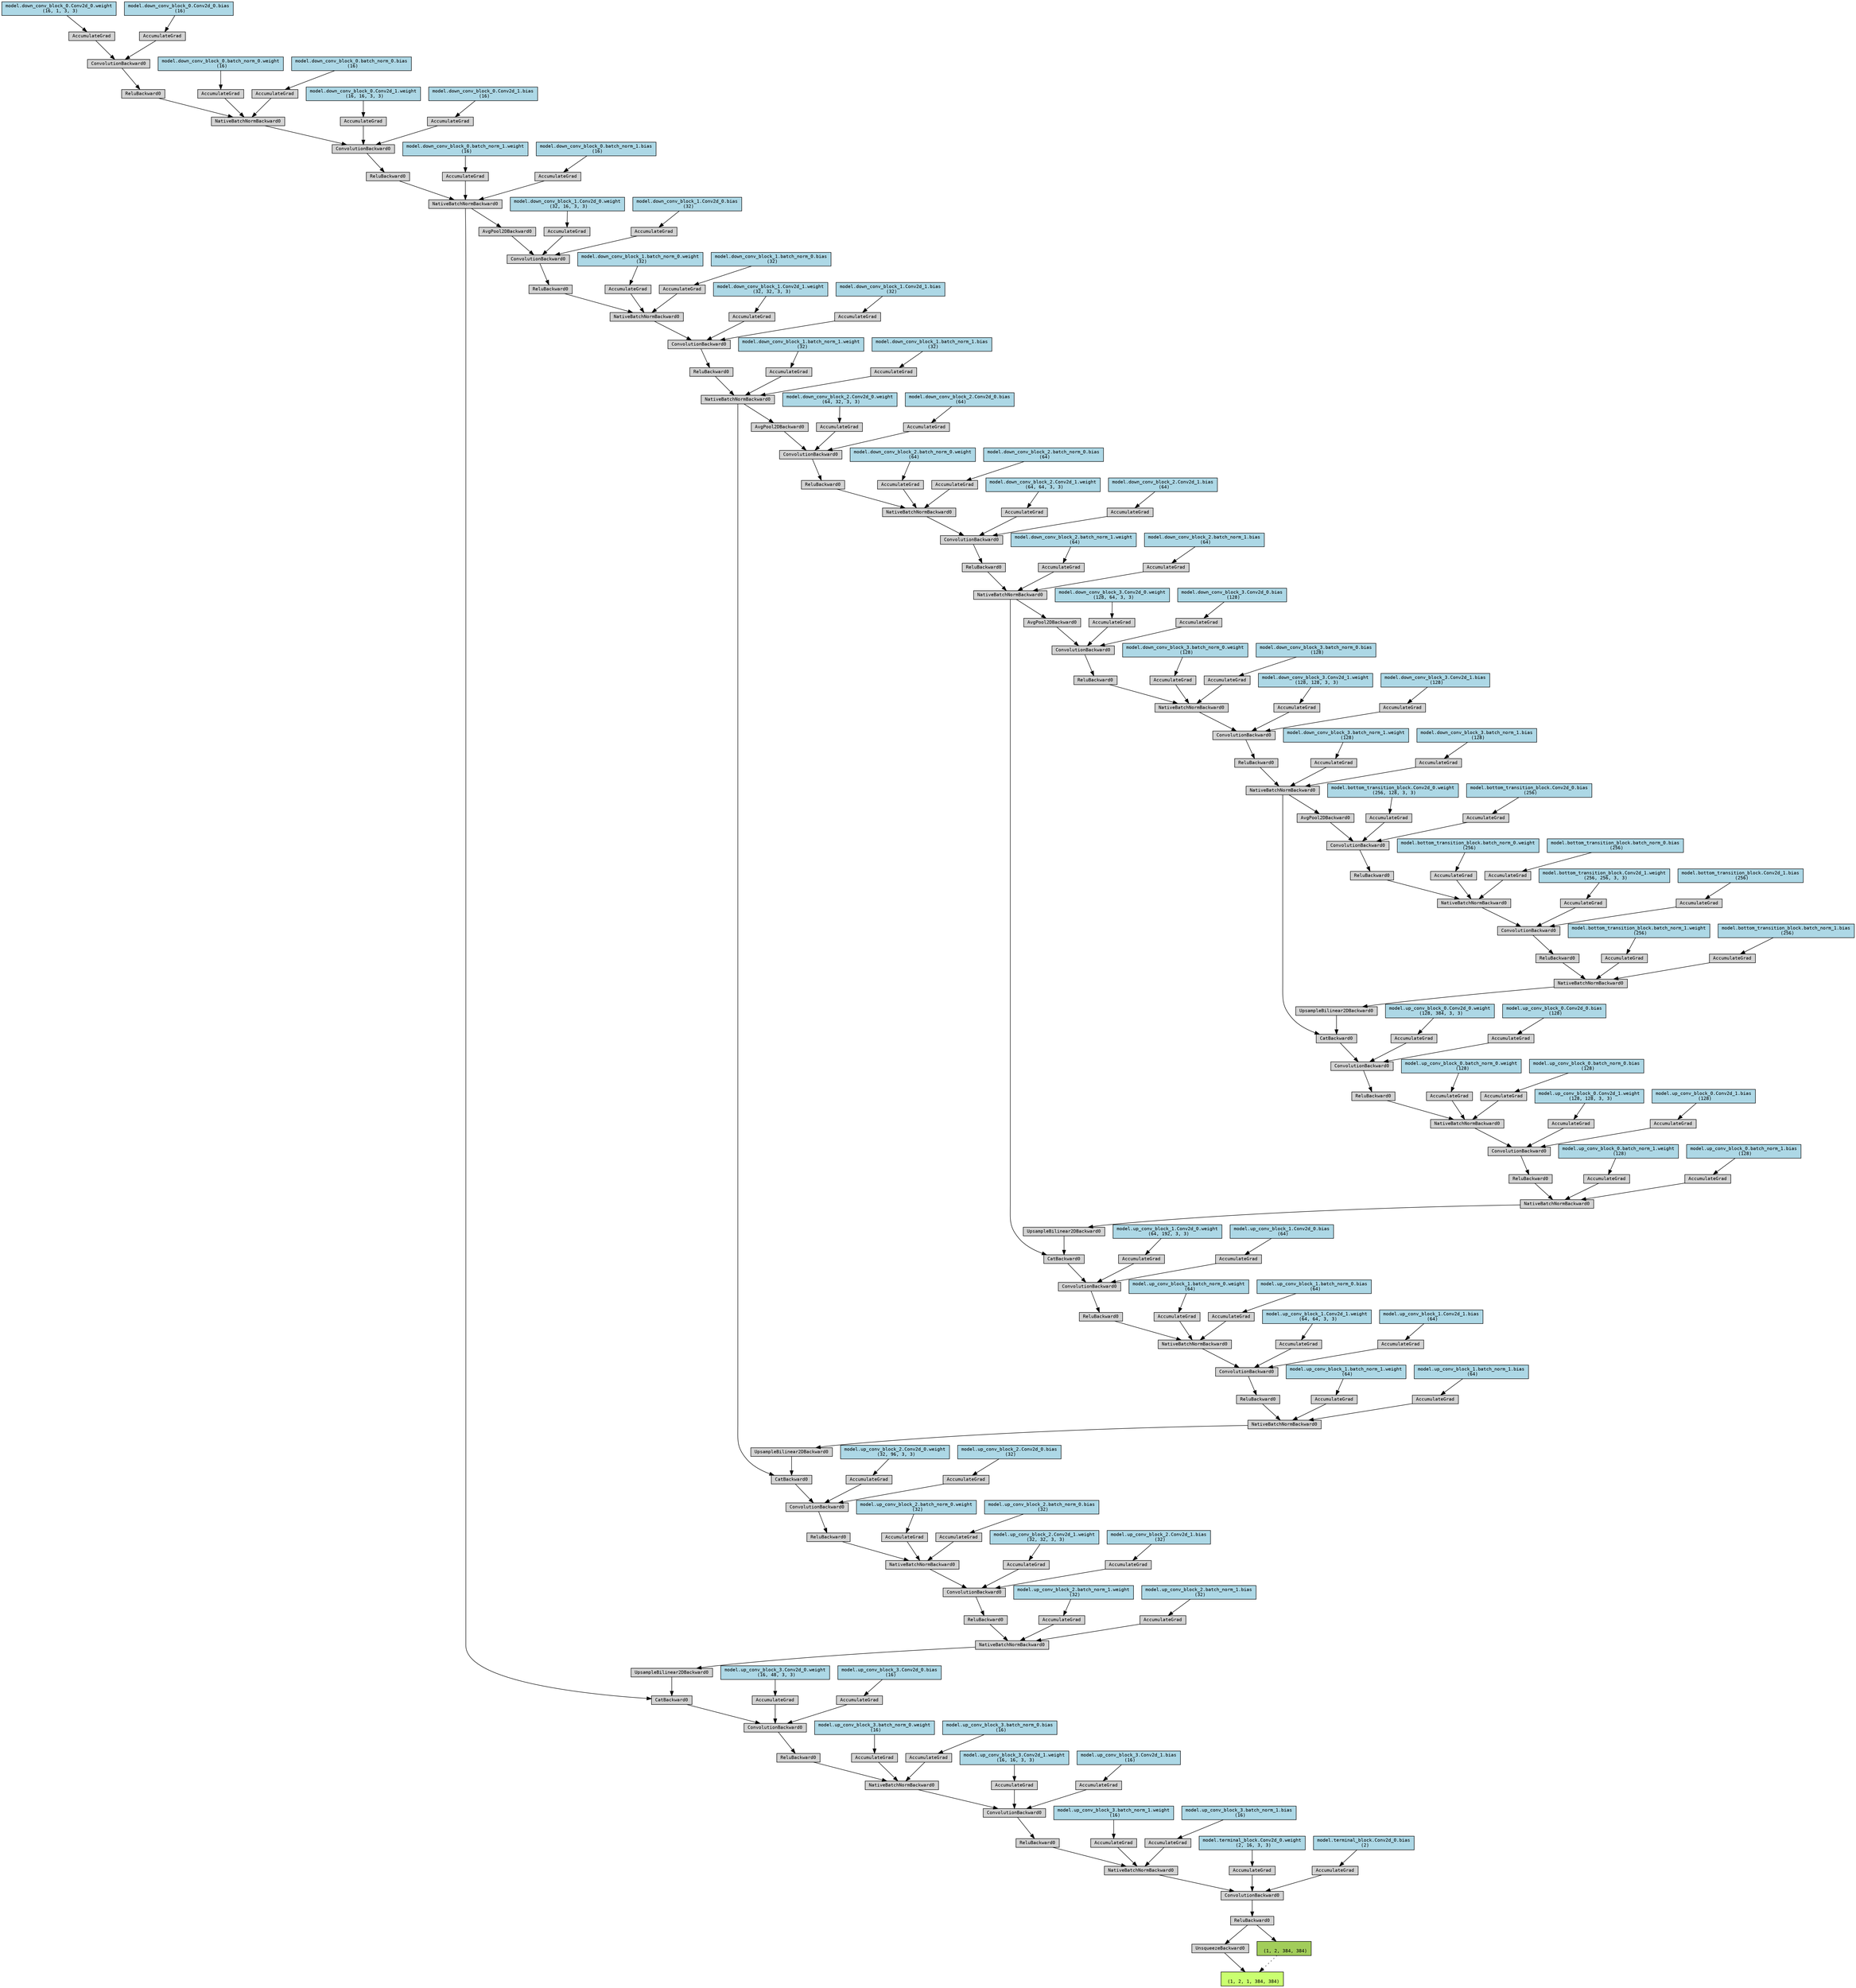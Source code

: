 digraph {
	graph [bb="0,0,4066,4355",
		size="66.3,66.3"
	];
	node [align=left,
		fontname=monospace,
		fontsize=10,
		height=0.2,
		label="\N",
		ranksep=0.1,
		shape=box,
		style=filled
	];
	140280765882720	 [fillcolor=darkolivegreen1,
		height=0.43056,
		label="
 (1, 2, 1, 384, 384)",
		pos="2744.5,15.5",
		width=1.9028];
	140280765656336	 [height=0.26389,
		label=UnsqueezeBackward0,
		pos="2674.5,82.5",
		width=1.7361];
	140280765656336 -> 140280765882720	 [pos="e,2728.3,31.033 2684.5,72.901 2694,63.851 2708.5,49.947 2720.9,38.09"];
	140280765649376	 [height=0.26389,
		label=ReluBackward0,
		pos="2744.5,143.5",
		width=1.3194];
	140280765649376 -> 140280765656336	 [pos="e,2685.6,92.166 2733.6,133.97 2722.8,124.62 2706.3,110.19 2693.4,98.979"];
	140280765882800	 [fillcolor=darkolivegreen3,
		height=0.43056,
		label="
 (1, 2, 384, 384)",
		pos="2814.5,82.5",
		width=1.6528];
	140280765649376 -> 140280765882800	 [pos="e,2796.6,98.13 2755.4,133.97 2764.4,126.18 2777.4,114.86 2788.9,104.82"];
	140280765654320	 [height=0.26389,
		label=ConvolutionBackward0,
		pos="2744.5,198.5",
		width=1.9028];
	140280765654320 -> 140280765649376	 [pos="e,2744.5,153.34 2744.5,188.92 2744.5,181.91 2744.5,172.14 2744.5,163.47"];
	140280765655088	 [height=0.26389,
		label=NativeBatchNormBackward0,
		pos="2500.5,253.5",
		width=2.2361];
	140280765655088 -> 140280765654320	 [pos="e,2702,208.09 2542.7,243.98 2584.2,234.64 2647.6,220.35 2692.2,210.29"];
	140280765655808	 [height=0.26389,
		label=ReluBackward0,
		pos="2273.5,314",
		width=1.3194];
	140280765655808 -> 140280765655088	 [pos="e,2464.6,263.06 2309.2,304.48 2348.5,294.01 2411.8,277.14 2454.7,265.7"];
	140280765651824	 [height=0.26389,
		label=ConvolutionBackward0,
		pos="2222.5,380",
		width=1.9028];
	140280765651824 -> 140280765655808	 [pos="e,2265.9,323.78 2230,370.26 2237.8,360.22 2250.1,344.33 2259.6,332"];
	140280765653024	 [height=0.26389,
		label=NativeBatchNormBackward0,
		pos="1975.5,440.5",
		width=2.2361];
	140280765653024 -> 140280765651824	 [pos="e,2183.5,389.56 2014.4,430.98 2057.4,420.44 2126.8,403.43 2173.6,391.99"];
	140280765657824	 [height=0.26389,
		label=ReluBackward0,
		pos="1748.5,501",
		width=1.3194];
	140280765657824 -> 140280765653024	 [pos="e,1939.6,450.06 1784.2,491.48 1823.5,481.01 1886.8,464.14 1929.7,452.7"];
	140280765649568	 [height=0.26389,
		label=ConvolutionBackward0,
		pos="1697.5,567",
		width=1.9028];
	140280765649568 -> 140280765657824	 [pos="e,1740.9,510.78 1705,557.26 1712.8,547.22 1725.1,531.33 1734.6,519"];
	140280765646592	 [height=0.26389,
		label=CatBackward0,
		pos="1470.5,627.5",
		width=1.2361];
	140280765646592 -> 140280765649568	 [pos="e,1661.6,576.56 1506.2,617.98 1545.5,607.51 1608.8,590.64 1651.7,579.2"];
	140280765646112	 [height=0.26389,
		label=UpsampleBilinear2DBackward0,
		pos="1470.5,688",
		width=2.4861];
	140280765646112 -> 140280765646592	 [pos="e,1470.5,637.4 1470.5,678.28 1470.5,670.04 1470.5,657.95 1470.5,647.63"];
	140280765655760	 [height=0.26389,
		label=NativeBatchNormBackward0,
		pos="2217.5,748.5",
		width=2.2361];
	140280765655760 -> 140280765646112	 [pos="e,1527.4,697.52 2136.9,744.97 2014,739.12 1772.5,725.73 1568.5,703 1558.4,701.87 1547.7,700.47 1537.3,698.97"];
	140280765655472	 [height=0.26389,
		label=ReluBackward0,
		pos="2159.5,803.5",
		width=1.3194];
	140280765655472 -> 140280765655760	 [pos="e,2207.1,758.34 2169.6,793.92 2177.9,786.05 2189.9,774.72 2199.7,765.34"];
	140280765655136	 [height=0.26389,
		label=ConvolutionBackward0,
		pos="2134.5,864",
		width=1.9028];
	140280765655136 -> 140280765655472	 [pos="e,2155.4,813.4 2138.5,854.28 2142,845.77 2147.2,833.17 2151.6,822.65"];
	140280765657872	 [height=0.26389,
		label=NativeBatchNormBackward0,
		pos="2020.5,924.5",
		width=2.2361];
	140280765657872 -> 140280765655136	 [pos="e,2116.5,873.54 2038.6,914.91 2057.2,905.05 2086.3,889.56 2107.6,878.25"];
	140280765652736	 [height=0.26389,
		label=ReluBackward0,
		pos="1814.5,985",
		width=1.3194];
	140280765652736 -> 140280765657872	 [pos="e,1988,934.04 1847.1,975.41 1882.6,965.01 1939.2,948.37 1978.1,936.97"];
	140280765661040	 [height=0.26389,
		label=ConvolutionBackward0,
		pos="1789.5,1051",
		width=1.9028];
	140280765661040 -> 140280765652736	 [pos="e,1810.8,994.78 1793.2,1041.3 1796.8,1031.6 1802.5,1016.6 1807.1,1004.5"];
	140280765657008	 [height=0.26389,
		label=CatBackward0,
		pos="1733.5,1111.5",
		width=1.2361];
	140280765657008 -> 140280765661040	 [pos="e,1780.3,1060.9 1742.5,1101.8 1750.8,1092.8 1763.2,1079.4 1773.3,1068.5"];
	140280765657536	 [height=0.26389,
		label=UpsampleBilinear2DBackward0,
		pos="1733.5,1172",
		width=2.4861];
	140280765657536 -> 140280765657008	 [pos="e,1733.5,1121.4 1733.5,1162.3 1733.5,1154 1733.5,1141.9 1733.5,1131.6"];
	140280766954464	 [height=0.26389,
		label=NativeBatchNormBackward0,
		pos="2815.5,1232.5",
		width=2.2361];
	140280766954464 -> 140280765657536	 [pos="e,1788.8,1181.5 2734.9,1231.7 2566.7,1229.3 2165.9,1220.2 1831.5,1187 1820.9,1185.9 1809.7,1184.5 1798.7,1183"];
	140280766948752	 [height=0.26389,
		label=ReluBackward0,
		pos="2757.5,1287.5",
		width=1.3194];
	140280766948752 -> 140280766954464	 [pos="e,2805.1,1242.3 2767.6,1277.9 2775.9,1270.1 2787.9,1258.7 2797.7,1249.3"];
	140280766945680	 [height=0.26389,
		label=ConvolutionBackward0,
		pos="2732.5,1348",
		width=1.9028];
	140280766945680 -> 140280766948752	 [pos="e,2753.4,1297.4 2736.5,1338.3 2740,1329.8 2745.2,1317.2 2749.6,1306.6"];
	140280766945632	 [height=0.26389,
		label=NativeBatchNormBackward0,
		pos="2618.5,1408.5",
		width=2.2361];
	140280766945632 -> 140280766945680	 [pos="e,2714.5,1357.5 2636.6,1398.9 2655.2,1389 2684.3,1373.6 2705.6,1362.3"];
	140280766946832	 [height=0.26389,
		label=ReluBackward0,
		pos="2412.5,1469",
		width=1.3194];
	140280766946832 -> 140280766945632	 [pos="e,2586,1418 2445.1,1459.4 2480.6,1449 2537.2,1432.4 2576.1,1421"];
	140280766946880	 [height=0.26389,
		label=ConvolutionBackward0,
		pos="2387.5,1535",
		width=1.9028];
	140280766946880 -> 140280766946832	 [pos="e,2408.8,1478.8 2391.2,1525.3 2394.8,1515.6 2400.5,1500.6 2405.1,1488.5"];
	140280766947024	 [height=0.26389,
		label=CatBackward0,
		pos="2331.5,1595.5",
		width=1.2361];
	140280766947024 -> 140280766946880	 [pos="e,2378.3,1544.9 2340.5,1585.8 2348.8,1576.8 2361.2,1563.4 2371.3,1552.5"];
	140280766946784	 [height=0.26389,
		label=UpsampleBilinear2DBackward0,
		pos="2331.5,1656",
		width=2.4861];
	140280766946784 -> 140280766947024	 [pos="e,2331.5,1605.4 2331.5,1646.3 2331.5,1638 2331.5,1625.9 2331.5,1615.6"];
	140280766946304	 [height=0.26389,
		label=NativeBatchNormBackward0,
		pos="3413.5,1716.5",
		width=2.2361];
	140280766946304 -> 140280766946784	 [pos="e,2386.8,1665.5 3332.9,1715.7 3164.7,1713.3 2763.9,1704.2 2429.5,1671 2418.9,1669.9 2407.7,1668.5 2396.7,1667"];
	140280766946064	 [height=0.26389,
		label=ReluBackward0,
		pos="3355.5,1771.5",
		width=1.3194];
	140280766946064 -> 140280766946304	 [pos="e,3403.1,1726.3 3365.6,1761.9 3373.9,1754.1 3385.9,1742.7 3395.7,1733.3"];
	140280766945968	 [height=0.26389,
		label=ConvolutionBackward0,
		pos="3330.5,1832",
		width=1.9028];
	140280766945968 -> 140280766946064	 [pos="e,3351.4,1781.4 3334.5,1822.3 3338,1813.8 3343.2,1801.2 3347.6,1790.6"];
	140280766945920	 [height=0.26389,
		label=NativeBatchNormBackward0,
		pos="3216.5,1892.5",
		width=2.2361];
	140280766945920 -> 140280766945968	 [pos="e,3312.5,1841.5 3234.6,1882.9 3253.2,1873 3282.3,1857.6 3303.6,1846.3"];
	140280766946208	 [height=0.26389,
		label=ReluBackward0,
		pos="3010.5,1953",
		width=1.3194];
	140280766946208 -> 140280766945920	 [pos="e,3184,1902 3043.1,1943.4 3078.6,1933 3135.2,1916.4 3174.1,1905"];
	140280766946400	 [height=0.26389,
		label=ConvolutionBackward0,
		pos="2985.5,2019",
		width=1.9028];
	140280766946400 -> 140280766946208	 [pos="e,3006.8,1962.8 2989.2,2009.3 2992.8,1999.6 2998.5,1984.6 3003.1,1972.5"];
	140280766946736	 [height=0.26389,
		label=CatBackward0,
		pos="2929.5,2079.5",
		width=1.2361];
	140280766946736 -> 140280766946400	 [pos="e,2976.3,2028.9 2938.5,2069.8 2946.8,2060.8 2959.2,2047.4 2969.3,2036.5"];
	140280766946544	 [height=0.26389,
		label=UpsampleBilinear2DBackward0,
		pos="2929.5,2140",
		width=2.4861];
	140280766946544 -> 140280766946736	 [pos="e,2929.5,2089.4 2929.5,2130.3 2929.5,2122 2929.5,2109.9 2929.5,2099.6"];
	140280766947312	 [height=0.26389,
		label=NativeBatchNormBackward0,
		pos="3487.5,2200.5",
		width=2.2361];
	140280766947312 -> 140280766946544	 [pos="e,2988.8,2149.5 3406.9,2193.8 3315.2,2185.8 3160.8,2171.6 3028.5,2155 3019,2153.8 3008.9,2152.4 2999.1,2151"];
	140280766945584	 [height=0.26389,
		label=ReluBackward0,
		pos="3414.5,2255.5",
		width=1.3194];
	140280766945584 -> 140280766947312	 [pos="e,3474.4,2210.3 3427.2,2245.9 3438,2237.8 3453.6,2226 3466.3,2216.5"];
	140280766945200	 [height=0.26389,
		label=ConvolutionBackward0,
		pos="3351.5,2316",
		width=1.9028];
	140280766945200 -> 140280766945584	 [pos="e,3404.2,2265.4 3361.6,2306.3 3371.1,2297.2 3385.5,2283.3 3396.9,2272.4"];
	140280766944912	 [height=0.26389,
		label=NativeBatchNormBackward0,
		pos="3231.5,2376.5",
		width=2.2361];
	140280766944912 -> 140280766945200	 [pos="e,3332.6,2325.5 3250.5,2366.9 3270.2,2357 3301.1,2341.4 3323.5,2330.1"];
	140280766944960	 [height=0.26389,
		label=ReluBackward0,
		pos="3007.5,2437",
		width=1.3194];
	140280766944960 -> 140280766944912	 [pos="e,3196.2,2386 3043,2427.4 3081.8,2416.9 3144.2,2400.1 3186.4,2388.7"];
	140280766945104	 [height=0.26389,
		label=ConvolutionBackward0,
		pos="2976.5,2503",
		width=1.9028];
	140280766945104 -> 140280766944960	 [pos="e,3002.9,2446.8 2981.1,2493.3 2985.7,2483.5 2992.8,2468.3 2998.5,2456.1"];
	140280766945440	 [height=0.26389,
		label=AvgPool2DBackward0,
		pos="2905.5,2563.5",
		width=1.7361];
	140280766945440 -> 140280766945104	 [pos="e,2964.9,2512.9 2916.9,2553.8 2927.7,2544.6 2944.2,2530.6 2957,2519.6"];
	140280766946592	 [height=0.26389,
		label=NativeBatchNormBackward0,
		pos="2811.5,2624",
		width=2.2361];
	140280766946592 -> 140280766946736	 [pos="e,2890.1,2089.1 2811.5,2614.3 2811.5,2593.7 2811.5,2544.4 2811.5,2503 2811.5,2503 2811.5,2503 2811.5,2200.5 2811.5,2165.8 2809.2,\
2151.6 2831.5,2125 2844.1,2110 2862.8,2099.6 2880.5,2092.6"];
	140280766946592 -> 140280766945440	 [pos="e,2890.4,2573.2 2826.6,2614.3 2841.5,2604.7 2864.6,2589.8 2882,2578.7"];
	140280766945344	 [height=0.26389,
		label=ReluBackward0,
		pos="2753.5,2684.5",
		width=1.3194];
	140280766945344 -> 140280766946592	 [pos="e,2802,2633.9 2762.8,2674.8 2771.5,2665.7 2784.6,2652.1 2795,2641.2"];
	140280766942512	 [height=0.26389,
		label=ConvolutionBackward0,
		pos="2726.5,2745",
		width=1.9028];
	140280766942512 -> 140280766945344	 [pos="e,2749.1,2694.4 2730.8,2735.3 2734.6,2726.8 2740.3,2714.2 2745,2703.6"];
	140280766944864	 [height=0.26389,
		label=NativeBatchNormBackward0,
		pos="2611.5,2805.5",
		width=2.2361];
	140280766944864 -> 140280766942512	 [pos="e,2708.4,2754.5 2629.7,2795.9 2648.5,2786 2677.9,2770.6 2699.4,2759.3"];
	140280766944528	 [height=0.26389,
		label=ReluBackward0,
		pos="2400.5,2866",
		width=1.3194];
	140280766944528 -> 140280766944864	 [pos="e,2578.2,2815 2433.9,2856.4 2470.4,2846 2528.7,2829.2 2568.5,2817.8"];
	140280766944672	 [height=0.26389,
		label=ConvolutionBackward0,
		pos="2373.5,2932",
		width=1.9028];
	140280766944672 -> 140280766944528	 [pos="e,2396.5,2875.8 2377.5,2922.3 2381.5,2912.5 2387.7,2897.3 2392.7,2885.1"];
	140280766944624	 [height=0.26389,
		label=AvgPool2DBackward0,
		pos="2305.5,2992.5",
		width=1.7361];
	140280766944624 -> 140280766944672	 [pos="e,2362.4,2941.9 2316.4,2982.8 2326.8,2973.6 2342.5,2959.6 2354.9,2948.6"];
	140280766947168	 [height=0.26389,
		label=NativeBatchNormBackward0,
		pos="2213.5,3053",
		width=2.2361];
	140280766947168 -> 140280766947024	 [pos="e,2291.1,1605.1 2213.5,3043.3 2213.5,3022.7 2213.5,2973.4 2213.5,2932 2213.5,2932 2213.5,2932 2213.5,1716.5 2213.5,1681.9 2210.4,\
1667.6 2232.5,1641 2245,1625.9 2263.7,1615.6 2281.4,1608.6"];
	140280766947168 -> 140280766944624	 [pos="e,2290.8,3002.2 2228.3,3043.3 2242.8,3033.8 2265.1,3019.1 2282,3008"];
	140280766943664	 [height=0.26389,
		label=ReluBackward0,
		pos="2155.5,3113.5",
		width=1.3194];
	140280766943664 -> 140280766947168	 [pos="e,2204,3062.9 2164.8,3103.8 2173.5,3094.7 2186.6,3081.1 2197,3070.2"];
	140280766943472	 [height=0.26389,
		label=ConvolutionBackward0,
		pos="2128.5,3174",
		width=1.9028];
	140280766943472 -> 140280766943664	 [pos="e,2151.1,3123.4 2132.8,3164.3 2136.6,3155.8 2142.3,3143.2 2147,3132.6"];
	140280766943616	 [height=0.26389,
		label=NativeBatchNormBackward0,
		pos="2013.5,3234.5",
		width=2.2361];
	140280766943616 -> 140280766943472	 [pos="e,2110.4,3183.5 2031.7,3224.9 2050.5,3215 2079.9,3199.6 2101.4,3188.3"];
	140280766944384	 [height=0.26389,
		label=ReluBackward0,
		pos="1802.5,3295",
		width=1.3194];
	140280766944384 -> 140280766943616	 [pos="e,1980.2,3244 1835.9,3285.4 1872.4,3275 1930.7,3258.2 1970.5,3246.8"];
	140280766944048	 [height=0.26389,
		label=ConvolutionBackward0,
		pos="1775.5,3361",
		width=1.9028];
	140280766944048 -> 140280766944384	 [pos="e,1798.5,3304.8 1779.5,3351.3 1783.5,3341.5 1789.7,3326.3 1794.7,3314.1"];
	140280766944240	 [height=0.26389,
		label=AvgPool2DBackward0,
		pos="1707.5,3421.5",
		width=1.7361];
	140280766944240 -> 140280766944048	 [pos="e,1764.4,3370.9 1718.4,3411.8 1728.8,3402.6 1744.5,3388.6 1756.9,3377.6"];
	140280765654944	 [height=0.26389,
		label=NativeBatchNormBackward0,
		pos="1615.5,3482",
		width=2.2361];
	140280765654944 -> 140280765657008	 [pos="e,1693.1,1121.1 1615.5,3472.3 1615.5,3451.7 1615.5,3402.4 1615.5,3361 1615.5,3361 1615.5,3361 1615.5,1232.5 1615.5,1197.9 1612.4,\
1183.6 1634.5,1157 1647,1141.9 1665.7,1131.6 1683.4,1124.6"];
	140280765654944 -> 140280766944240	 [pos="e,1692.8,3431.2 1630.3,3472.3 1644.8,3462.8 1667.1,3448.1 1684,3437"];
	140280766944144	 [height=0.26389,
		label=ReluBackward0,
		pos="1557.5,3542.5",
		width=1.3194];
	140280766944144 -> 140280765654944	 [pos="e,1606,3491.9 1566.8,3532.8 1575.5,3523.7 1588.6,3510.1 1599,3499.2"];
	140280766943760	 [height=0.26389,
		label=ConvolutionBackward0,
		pos="1530.5,3603",
		width=1.9028];
	140280766943760 -> 140280766944144	 [pos="e,1553.1,3552.4 1534.8,3593.3 1538.6,3584.8 1544.3,3572.2 1549,3561.6"];
	140280766943808	 [height=0.26389,
		label=NativeBatchNormBackward0,
		pos="1415.5,3663.5",
		width=2.2361];
	140280766943808 -> 140280766943760	 [pos="e,1512.4,3612.5 1433.7,3653.9 1452.5,3644 1481.9,3628.6 1503.4,3617.3"];
	140280766943856	 [height=0.26389,
		label=ReluBackward0,
		pos="1204.5,3724",
		width=1.3194];
	140280766943856 -> 140280766943808	 [pos="e,1382.2,3673 1237.9,3714.4 1274.4,3704 1332.7,3687.2 1372.5,3675.8"];
	140280766943328	 [height=0.26389,
		label=ConvolutionBackward0,
		pos="1177.5,3790",
		width=1.9028];
	140280766943328 -> 140280766943856	 [pos="e,1200.5,3733.8 1181.5,3780.3 1185.5,3770.5 1191.7,3755.3 1196.7,3743.1"];
	140280766944768	 [height=0.26389,
		label=AvgPool2DBackward0,
		pos="1109.5,3850.5",
		width=1.7361];
	140280766944768 -> 140280766943328	 [pos="e,1166.4,3799.9 1120.4,3840.8 1130.8,3831.6 1146.5,3817.6 1158.9,3806.6"];
	140280765652976	 [height=0.26389,
		label=NativeBatchNormBackward0,
		pos="1017.5,3911",
		width=2.2361];
	140280765652976 -> 140280765646592	 [pos="e,1425.9,629.94 1017.6,3901.3 1017.9,3880.7 1018.5,3831.4 1018.5,3790 1018.5,3790 1018.5,3790 1018.5,748.5 1018.5,667.1 1295.5,638.99 \
1415.8,630.62"];
	140280765652976 -> 140280766944768	 [pos="e,1094.8,3860.2 1032.3,3901.3 1046.8,3891.8 1069.1,3877.1 1086,3866"];
	140280766948848	 [height=0.26389,
		label=ReluBackward0,
		pos="847.5,3971.5",
		width=1.3194];
	140280766948848 -> 140280765652976	 [pos="e,990.69,3920.5 874.44,3961.9 903.28,3951.6 949.22,3935.3 981.24,3923.9"];
	140280766949136	 [height=0.26389,
		label=ConvolutionBackward0,
		pos="793.5,4032",
		width=1.9028];
	140280766949136 -> 140280766948848	 [pos="e,838.67,3981.4 802.18,4022.3 810.16,4013.3 822.19,3999.9 831.85,3989"];
	140280766948944	 [height=0.26389,
		label=NativeBatchNormBackward0,
		pos="540.5,4092.5",
		width=2.2361];
	140280766948944 -> 140280766949136	 [pos="e,753.51,4041.6 580.31,4083 624.48,4072.4 695.82,4055.4 743.67,4043.9"];
	140280766949232	 [height=0.26389,
		label=ReluBackward0,
		pos="310.5,4153",
		width=1.3194];
	140280766949232 -> 140280766948944	 [pos="e,504.14,4102.1 346.69,4143.5 386.59,4133 450.89,4116.1 494.38,4104.6"];
	140280766942896	 [height=0.26389,
		label=ConvolutionBackward0,
		pos="256.5,4219",
		width=1.9028];
	140280766942896 -> 140280766949232	 [pos="e,302.5,4162.8 264.47,4209.3 272.76,4199.1 285.94,4183 296.07,4170.6"];
	140280766947120	 [height=0.26389,
		label=AccumulateGrad,
		pos="197.5,4279.5",
		width=1.4028];
	140280766947120 -> 140280766942896	 [pos="e,246.85,4228.9 206.98,4269.8 215.79,4260.7 229.1,4247.1 239.71,4236.2"];
	140280767151088	 [fillcolor=lightblue,
		height=0.41667,
		label="model.down_conv_block_0.Conv2d_0.weight
 (16, 1, 3, 3)",
		pos="125.5,4340",
		width=3.4861];
	140280767151088 -> 140280766947120	 [pos="e,186.09,4289.1 143.67,4324.7 154.19,4315.9 167.42,4304.8 178.14,4295.8"];
	140280766947216	 [height=0.26389,
		label=AccumulateGrad,
		pos="352.5,4279.5",
		width=1.4028];
	140280766947216 -> 140280766942896	 [pos="e,271.89,4228.7 337.08,4269.8 321.82,4260.2 298.25,4245.3 280.54,4234.2"];
	140280767148528	 [fillcolor=lightblue,
		height=0.41667,
		label="model.down_conv_block_0.Conv2d_0.bias
 (16)",
		pos="388.5,4340",
		width=3.3194];
	140280767148528 -> 140280766947216	 [pos="e,358.2,4289.1 379.42,4324.7 374.57,4316.6 368.58,4306.5 363.48,4297.9"];
	140280766947264	 [height=0.26389,
		label=AccumulateGrad,
		pos="480.5,4153",
		width=1.4028];
	140280766947264 -> 140280766948944	 [pos="e,530.68,4102.4 490.14,4143.3 499.1,4134.2 512.64,4120.6 523.42,4109.7"];
	140280765722160	 [fillcolor=lightblue,
		height=0.41667,
		label="model.down_conv_block_0.batch_norm_0.weight
 (16)",
		pos="480.5,4219",
		width=3.8194];
	140280765722160 -> 140280766947264	 [pos="e,480.5,4162.7 480.5,4203.7 480.5,4194.5 480.5,4182.7 480.5,4172.8"];
	140280766947408	 [height=0.26389,
		label=AccumulateGrad,
		pos="599.5,4153",
		width=1.4028];
	140280766947408 -> 140280766948944	 [pos="e,550.15,4102.4 590.02,4143.3 581.21,4134.2 567.9,4120.6 557.29,4109.7"];
	140280765722720	 [fillcolor=lightblue,
		height=0.41667,
		label="model.down_conv_block_0.batch_norm_0.bias
 (16)",
		pos="767.5,4219",
		width=3.6528];
	140280765722720 -> 140280766947408	 [pos="e,623.83,4162.6 728.96,4203.9 700.14,4192.5 661.11,4177.2 633.46,4166.3"];
	140280766942560	 [height=0.26389,
		label=AccumulateGrad,
		pos="793.5,4092.5",
		width=1.4028];
	140280766942560 -> 140280766949136	 [pos="e,793.5,4041.9 793.5,4082.8 793.5,4074.5 793.5,4062.4 793.5,4052.1"];
	140280770387200	 [fillcolor=lightblue,
		height=0.41667,
		label="model.down_conv_block_0.Conv2d_1.weight
 (16, 16, 3, 3)",
		pos="793.5,4153",
		width=3.4861];
	140280770387200 -> 140280766942560	 [pos="e,793.5,4102.1 793.5,4137.7 793.5,4130 793.5,4120.6 793.5,4112.3"];
	140280766951296	 [height=0.26389,
		label=AccumulateGrad,
		pos="984.5,4092.5",
		width=1.4028];
	140280766951296 -> 140280766949136	 [pos="e,823.62,4041.5 954.24,4082.9 921.54,4072.6 869.32,4056 833.32,4044.6"];
	140280767137248	 [fillcolor=lightblue,
		height=0.41667,
		label="model.down_conv_block_0.Conv2d_1.bias
 (16)",
		pos="1056.5,4153",
		width=3.3194];
	140280767137248 -> 140280766951296	 [pos="e,995.91,4102.1 1038.3,4137.7 1027.8,4128.9 1014.6,4117.8 1003.9,4108.8"];
	140280766951200	 [height=0.26389,
		label=AccumulateGrad,
		pos="1017.5,3971.5",
		width=1.4028];
	140280766951200 -> 140280765652976	 [pos="e,1017.5,3920.9 1017.5,3961.8 1017.5,3953.5 1017.5,3941.4 1017.5,3931.1"];
	140280765719520	 [fillcolor=lightblue,
		height=0.41667,
		label="model.down_conv_block_0.batch_norm_1.weight
 (16)",
		pos="1017.5,4032",
		width=3.8194];
	140280765719520 -> 140280766951200	 [pos="e,1017.5,3981.1 1017.5,4016.7 1017.5,4009 1017.5,3999.6 1017.5,3991.3"];
	140280766948704	 [height=0.26389,
		label=AccumulateGrad,
		pos="1220.5,3971.5",
		width=1.4028];
	140280766948704 -> 140280765652976	 [pos="e,1049.5,3920.5 1188.3,3961.9 1153.4,3951.5 1097.6,3934.9 1059.3,3923.5"];
	140280765717040	 [fillcolor=lightblue,
		height=0.41667,
		label="model.down_conv_block_0.batch_norm_1.bias
 (16)",
		pos="1304.5,4032",
		width=3.6528];
	140280765717040 -> 140280766948704	 [pos="e,1233.8,3981.1 1283.3,4016.7 1270.7,4007.6 1254.7,3996.1 1242,3987"];
	140280766942464	 [height=0.26389,
		label=AccumulateGrad,
		pos="1240.5,3850.5",
		width=1.4028];
	140280766942464 -> 140280766943328	 [pos="e,1187.8,3799.9 1230.4,3840.8 1220.9,3831.7 1206.5,3817.8 1195.1,3806.9"];
	140280767149408	 [fillcolor=lightblue,
		height=0.41667,
		label="model.down_conv_block_1.Conv2d_0.weight
 (32, 16, 3, 3)",
		pos="1241.5,3911",
		width=3.4861];
	140280767149408 -> 140280766942464	 [pos="e,1240.7,3860.1 1241.2,3895.7 1241.1,3888 1241,3878.6 1240.8,3870.3"];
	140280766951056	 [height=0.26389,
		label=AccumulateGrad,
		pos="1431.5,3850.5",
		width=1.4028];
	140280766951056 -> 140280766943328	 [pos="e,1217.7,3799.6 1391.5,3841 1347.2,3830.4 1275.6,3813.4 1227.5,3801.9"];
	140280767147328	 [fillcolor=lightblue,
		height=0.41667,
		label="model.down_conv_block_1.Conv2d_0.bias
 (32)",
		pos="1504.5,3911",
		width=3.3194];
	140280767147328 -> 140280766951056	 [pos="e,1443.1,3860.1 1486.1,3895.7 1475.3,3886.8 1461.7,3875.6 1450.8,3866.5"];
	140280765651440	 [height=0.26389,
		label=AccumulateGrad,
		pos="1374.5,3724",
		width=1.4028];
	140280765651440 -> 140280766943808	 [pos="e,1408.8,3673.4 1381.1,3714.3 1387,3705.5 1395.9,3692.4 1403.2,3681.7"];
	140280767138608	 [fillcolor=lightblue,
		height=0.41667,
		label="model.down_conv_block_1.batch_norm_0.weight
 (32)",
		pos="1401.5,3790",
		width=3.8194];
	140280767138608 -> 140280765651440	 [pos="e,1378.5,3733.7 1395.2,3774.7 1391.4,3765.3 1386.5,3753.2 1382.4,3743.2"];
	140280766950288	 [height=0.26389,
		label=AccumulateGrad,
		pos="1493.5,3724",
		width=1.4028];
	140280766950288 -> 140280766943808	 [pos="e,1428,3673.2 1481,3714.3 1468.9,3704.9 1450.5,3690.6 1436.2,3679.6"];
	140280767138688	 [fillcolor=lightblue,
		height=0.41667,
		label="model.down_conv_block_1.batch_norm_0.bias
 (32)",
		pos="1688.5,3790",
		width=3.6528];
	140280767138688 -> 140280766950288	 [pos="e,1521.7,3733.6 1643.8,3774.9 1609.7,3763.3 1563.4,3747.7 1531.2,3736.8"];
	140280765650720	 [height=0.26389,
		label=AccumulateGrad,
		pos="1646.5,3663.5",
		width=1.4028];
	140280765650720 -> 140280766943760	 [pos="e,1548.8,3612.5 1628.1,3653.9 1609.2,3644 1579.5,3628.6 1557.8,3617.3"];
	140280767148608	 [fillcolor=lightblue,
		height=0.41667,
		label="model.down_conv_block_1.Conv2d_1.weight
 (32, 32, 3, 3)",
		pos="1687.5,3724",
		width=3.4861];
	140280767148608 -> 140280765650720	 [pos="e,1653,3673.1 1677.2,3708.7 1671.5,3700.4 1664.5,3690.1 1658.6,3681.4"];
	140280765652064	 [height=0.26389,
		label=AccumulateGrad,
		pos="1878.5,3663.5",
		width=1.4028];
	140280765652064 -> 140280766943760	 [pos="e,1578.5,3612.6 1828,3655.4 1773.5,3646.6 1684.2,3631.9 1607.5,3618 1601.3,3616.9 1594.9,3615.7 1588.5,3614.5"];
	140280767149488	 [fillcolor=lightblue,
		height=0.41667,
		label="model.down_conv_block_1.Conv2d_1.bias
 (32)",
		pos="1950.5,3724",
		width=3.3194];
	140280767149488 -> 140280765652064	 [pos="e,1889.9,3673.1 1932.3,3708.7 1921.8,3699.9 1908.6,3688.8 1897.9,3679.8"];
	140280765650240	 [height=0.26389,
		label=AccumulateGrad,
		pos="1727.5,3542.5",
		width=1.4028];
	140280765650240 -> 140280765654944	 [pos="e,1633.5,3491.7 1709.5,3532.8 1691.4,3523 1663.2,3507.8 1642.4,3496.5"];
	140280767150688	 [fillcolor=lightblue,
		height=0.41667,
		label="model.down_conv_block_1.batch_norm_1.weight
 (32)",
		pos="1754.5,3603",
		width=3.8194];
	140280767150688 -> 140280765650240	 [pos="e,1731.8,3552.1 1747.7,3587.7 1744.1,3579.7 1739.7,3569.7 1735.9,3561.2"];
	140280765651920	 [height=0.26389,
		label=AccumulateGrad,
		pos="1957.5,3542.5",
		width=1.4028];
	140280765651920 -> 140280765654944	 [pos="e,1669.4,3491.5 1906.7,3533.5 1846.3,3522.8 1745.4,3505 1679.7,3493.4"];
	140280767149728	 [fillcolor=lightblue,
		height=0.41667,
		label="model.down_conv_block_1.batch_norm_1.bias
 (32)",
		pos="2041.5,3603",
		width=3.6528];
	140280767149728 -> 140280765651920	 [pos="e,1970.8,3552.1 2020.3,3587.7 2007.7,3578.6 1991.7,3567.1 1979,3558"];
	140280765650336	 [height=0.26389,
		label=AccumulateGrad,
		pos="1838.5,3421.5",
		width=1.4028];
	140280765650336 -> 140280766944048	 [pos="e,1785.8,3370.9 1828.4,3411.8 1818.9,3402.7 1804.5,3388.8 1793.1,3377.9"];
	140280767147888	 [fillcolor=lightblue,
		height=0.41667,
		label="model.down_conv_block_2.Conv2d_0.weight
 (64, 32, 3, 3)",
		pos="1839.5,3482",
		width=3.4861];
	140280767147888 -> 140280765650336	 [pos="e,1838.7,3431.1 1839.2,3466.7 1839.1,3459 1839,3449.6 1838.8,3441.3"];
	140280765656912	 [height=0.26389,
		label=AccumulateGrad,
		pos="2029.5,3421.5",
		width=1.4028];
	140280765656912 -> 140280766944048	 [pos="e,1815.7,3370.6 1989.5,3412 1945.2,3401.4 1873.6,3384.4 1825.5,3372.9"];
	140280767147648	 [fillcolor=lightblue,
		height=0.41667,
		label="model.down_conv_block_2.Conv2d_0.bias
 (64)",
		pos="2102.5,3482",
		width=3.3194];
	140280767147648 -> 140280765656912	 [pos="e,2041.1,3431.1 2084.1,3466.7 2073.3,3457.8 2059.7,3446.6 2048.8,3437.5"];
	140280765656720	 [height=0.26389,
		label=AccumulateGrad,
		pos="1972.5,3295",
		width=1.4028];
	140280765656720 -> 140280766943616	 [pos="e,2006.8,3244.4 1979.1,3285.3 1985,3276.5 1993.9,3263.4 2001.2,3252.7"];
	140280767149888	 [fillcolor=lightblue,
		height=0.41667,
		label="model.down_conv_block_2.batch_norm_0.weight
 (64)",
		pos="1999.5,3361",
		width=3.8194];
	140280767149888 -> 140280765656720	 [pos="e,1976.5,3304.7 1993.2,3345.7 1989.4,3336.3 1984.5,3324.2 1980.4,3314.2"];
	140280765656672	 [height=0.26389,
		label=AccumulateGrad,
		pos="2091.5,3295",
		width=1.4028];
	140280765656672 -> 140280766943616	 [pos="e,2026,3244.2 2079,3285.3 2066.9,3275.9 2048.5,3261.6 2034.2,3250.6"];
	140280767151568	 [fillcolor=lightblue,
		height=0.41667,
		label="model.down_conv_block_2.batch_norm_0.bias
 (64)",
		pos="2286.5,3361",
		width=3.6528];
	140280767151568 -> 140280765656672	 [pos="e,2119.7,3304.6 2241.8,3345.9 2207.7,3334.3 2161.4,3318.7 2129.2,3307.8"];
	140280765656432	 [height=0.26389,
		label=AccumulateGrad,
		pos="2244.5,3234.5",
		width=1.4028];
	140280765656432 -> 140280766943472	 [pos="e,2146.8,3183.5 2226.1,3224.9 2207.2,3215 2177.5,3199.6 2155.8,3188.3"];
	140280767147728	 [fillcolor=lightblue,
		height=0.41667,
		label="model.down_conv_block_2.Conv2d_1.weight
 (64, 64, 3, 3)",
		pos="2285.5,3295",
		width=3.4861];
	140280767147728 -> 140280765656432	 [pos="e,2251,3244.1 2275.2,3279.7 2269.5,3271.4 2262.5,3261.1 2256.6,3252.4"];
	140280765648608	 [height=0.26389,
		label=AccumulateGrad,
		pos="2476.5,3234.5",
		width=1.4028];
	140280765648608 -> 140280766943472	 [pos="e,2176.5,3183.6 2426,3226.4 2371.5,3217.6 2282.2,3202.9 2205.5,3189 2199.3,3187.9 2192.9,3186.7 2186.5,3185.5"];
	140280767145168	 [fillcolor=lightblue,
		height=0.41667,
		label="model.down_conv_block_2.Conv2d_1.bias
 (64)",
		pos="2548.5,3295",
		width=3.3194];
	140280767145168 -> 140280765648608	 [pos="e,2487.9,3244.1 2530.3,3279.7 2519.8,3270.9 2506.6,3259.8 2495.9,3250.8"];
	140280765650432	 [height=0.26389,
		label=AccumulateGrad,
		pos="2325.5,3113.5",
		width=1.4028];
	140280765650432 -> 140280766947168	 [pos="e,2231.5,3062.7 2307.5,3103.8 2289.4,3094 2261.2,3078.8 2240.4,3067.5"];
	140280767150448	 [fillcolor=lightblue,
		height=0.41667,
		label="model.down_conv_block_2.batch_norm_1.weight
 (64)",
		pos="2352.5,3174",
		width=3.8194];
	140280767150448 -> 140280765650432	 [pos="e,2329.8,3123.1 2345.7,3158.7 2342.1,3150.7 2337.7,3140.7 2333.9,3132.2"];
	140280765650480	 [height=0.26389,
		label=AccumulateGrad,
		pos="2555.5,3113.5",
		width=1.4028];
	140280765650480 -> 140280766947168	 [pos="e,2267.4,3062.5 2504.7,3104.5 2444.3,3093.8 2343.4,3076 2277.7,3064.4"];
	140280767151808	 [fillcolor=lightblue,
		height=0.41667,
		label="model.down_conv_block_2.batch_norm_1.bias
 (64)",
		pos="2639.5,3174",
		width=3.6528];
	140280767151808 -> 140280765650480	 [pos="e,2568.8,3123.1 2618.3,3158.7 2605.7,3149.6 2589.7,3138.1 2577,3129"];
	140280765651152	 [height=0.26389,
		label=AccumulateGrad,
		pos="2436.5,2992.5",
		width=1.4028];
	140280765651152 -> 140280766944672	 [pos="e,2383.8,2941.9 2426.4,2982.8 2416.9,2973.7 2402.5,2959.8 2391.1,2948.9"];
	140280767144208	 [fillcolor=lightblue,
		height=0.41667,
		label="model.down_conv_block_3.Conv2d_0.weight
 (128, 64, 3, 3)",
		pos="2437.5,3053",
		width=3.4861];
	140280767144208 -> 140280765651152	 [pos="e,2436.7,3002.1 2437.2,3037.7 2437.1,3030 2437,3020.6 2436.8,3012.3"];
	140280765651680	 [height=0.26389,
		label=AccumulateGrad,
		pos="2627.5,2992.5",
		width=1.4028];
	140280765651680 -> 140280766944672	 [pos="e,2413.7,2941.6 2587.5,2983 2543.2,2972.4 2471.6,2955.4 2423.5,2943.9"];
	140280767144288	 [fillcolor=lightblue,
		height=0.41667,
		label="model.down_conv_block_3.Conv2d_0.bias
 (128)",
		pos="2700.5,3053",
		width=3.3194];
	140280767144288 -> 140280765651680	 [pos="e,2639.1,3002.1 2682.1,3037.7 2671.3,3028.8 2657.7,3017.6 2646.8,3008.5"];
	140280765651776	 [height=0.26389,
		label=AccumulateGrad,
		pos="2570.5,2866",
		width=1.4028];
	140280765651776 -> 140280766944864	 [pos="e,2604.8,2815.4 2577.1,2856.3 2583,2847.5 2591.9,2834.4 2599.2,2823.7"];
	140280767145328	 [fillcolor=lightblue,
		height=0.41667,
		label="model.down_conv_block_3.batch_norm_0.weight
 (128)",
		pos="2597.5,2932",
		width=3.8194];
	140280767145328 -> 140280765651776	 [pos="e,2574.5,2875.7 2591.2,2916.7 2587.4,2907.3 2582.5,2895.2 2578.4,2885.2"];
	140280765647744	 [height=0.26389,
		label=AccumulateGrad,
		pos="2689.5,2866",
		width=1.4028];
	140280765647744 -> 140280766944864	 [pos="e,2624,2815.2 2677,2856.3 2664.9,2846.9 2646.5,2832.6 2632.2,2821.6"];
	140280767148128	 [fillcolor=lightblue,
		height=0.41667,
		label="model.down_conv_block_3.batch_norm_0.bias
 (128)",
		pos="2884.5,2932",
		width=3.6528];
	140280767148128 -> 140280765647744	 [pos="e,2717.7,2875.6 2839.8,2916.9 2805.7,2905.3 2759.4,2889.7 2727.2,2878.8"];
	140280765651104	 [height=0.26389,
		label=AccumulateGrad,
		pos="2842.5,2805.5",
		width=1.4028];
	140280765651104 -> 140280766942512	 [pos="e,2744.8,2754.5 2824.1,2795.9 2805.2,2786 2775.5,2770.6 2753.8,2759.3"];
	140280767144688	 [fillcolor=lightblue,
		height=0.41667,
		label="model.down_conv_block_3.Conv2d_1.weight
 (128, 128, 3, 3)",
		pos="2883.5,2866",
		width=3.4861];
	140280767144688 -> 140280765651104	 [pos="e,2849,2815.1 2873.2,2850.7 2867.5,2842.4 2860.5,2832.1 2854.6,2823.4"];
	140280765661136	 [height=0.26389,
		label=AccumulateGrad,
		pos="3074.5,2805.5",
		width=1.4028];
	140280765661136 -> 140280766942512	 [pos="e,2775.1,2754.5 3023.7,2797.3 2969.4,2788.4 2880.8,2773.8 2804.5,2760 2798.3,2758.9 2791.8,2757.7 2785.3,2756.5"];
	140280767144368	 [fillcolor=lightblue,
		height=0.41667,
		label="model.down_conv_block_3.Conv2d_1.bias
 (128)",
		pos="3146.5,2866",
		width=3.3194];
	140280767144368 -> 140280765661136	 [pos="e,3085.9,2815.1 3128.3,2850.7 3117.8,2841.9 3104.6,2830.8 3093.9,2821.8"];
	140280765661088	 [height=0.26389,
		label=AccumulateGrad,
		pos="2923.5,2684.5",
		width=1.4028];
	140280765661088 -> 140280766946592	 [pos="e,2829.5,2633.7 2905.5,2674.8 2887.4,2665 2859.2,2649.8 2838.4,2638.5"];
	140280767145408	 [fillcolor=lightblue,
		height=0.41667,
		label="model.down_conv_block_3.batch_norm_1.weight
 (128)",
		pos="2950.5,2745",
		width=3.8194];
	140280767145408 -> 140280765661088	 [pos="e,2927.8,2694.1 2943.7,2729.7 2940.1,2721.7 2935.7,2711.7 2931.9,2703.2"];
	140280765660992	 [height=0.26389,
		label=AccumulateGrad,
		pos="3153.5,2684.5",
		width=1.4028];
	140280765660992 -> 140280766946592	 [pos="e,2865.4,2633.5 3102.7,2675.5 3042.3,2664.8 2941.4,2647 2875.7,2635.4"];
	140280767145488	 [fillcolor=lightblue,
		height=0.41667,
		label="model.down_conv_block_3.batch_norm_1.bias
 (128)",
		pos="3237.5,2745",
		width=3.6528];
	140280767145488 -> 140280765660992	 [pos="e,3166.8,2694.1 3216.3,2729.7 3203.7,2720.6 3187.7,2709.1 3175,2700"];
	140280765647312	 [height=0.26389,
		label=AccumulateGrad,
		pos="3044.5,2563.5",
		width=1.4028];
	140280765647312 -> 140280766945104	 [pos="e,2987.6,2512.9 3033.6,2553.8 3023.2,2544.6 3007.5,2530.6 2995.1,2519.6"];
	140280767142928	 [fillcolor=lightblue,
		height=0.41667,
		label="model.bottom_transition_block.Conv2d_0.weight
 (256, 128, 3, 3)",
		pos="3053.5,2624",
		width=3.9861];
	140280767142928 -> 140280765647312	 [pos="e,3045.9,2573.1 3051.2,2608.7 3050.1,2600.9 3048.6,2591.4 3047.4,2583.1"];
	140280765660752	 [height=0.26389,
		label=AccumulateGrad,
		pos="3257.5,2563.5",
		width=1.4028];
	140280765660752 -> 140280766945104	 [pos="e,3020.9,2512.6 3213.3,2554 3163.9,2543.4 3084,2526.1 3030.8,2514.7"];
	140280767143008	 [fillcolor=lightblue,
		height=0.41667,
		label="model.bottom_transition_block.Conv2d_0.bias
 (256)",
		pos="3352.5,2624",
		width=3.8194];
	140280767143008 -> 140280765660752	 [pos="e,3272.6,2573.1 3328.5,2608.7 3314.1,2599.5 3295.8,2587.9 3281.4,2578.7"];
	140280765646928	 [height=0.26389,
		label=AccumulateGrad,
		pos="3186.5,2437",
		width=1.4028];
	140280765646928 -> 140280766944912	 [pos="e,3224.1,2386.4 3193.7,2427.3 3200.3,2418.5 3210,2405.4 3218,2394.7"];
	140280767143888	 [fillcolor=lightblue,
		height=0.41667,
		label="model.bottom_transition_block.batch_norm_0.weight
 (256)",
		pos="3218.5,2503",
		width=4.3194];
	140280767143888 -> 140280765646928	 [pos="e,3191.2,2446.7 3211.1,2487.7 3206.5,2478.2 3200.5,2466 3195.7,2455.9"];
	140280765646976	 [height=0.26389,
		label=AccumulateGrad,
		pos="3305.5,2437",
		width=1.4028];
	140280765646976 -> 140280766944912	 [pos="e,3243.6,2386.4 3293.6,2427.3 3282.2,2418 3264.9,2403.8 3251.4,2392.8"];
	140280767144048	 [fillcolor=lightblue,
		height=0.41667,
		label="model.bottom_transition_block.batch_norm_0.bias
 (256)",
		pos="3541.5,2503",
		width=4.1528];
	140280767144048 -> 140280765646976	 [pos="e,3339.8,2446.6 3487.7,2487.9 3445.9,2476.3 3388.9,2460.3 3349.8,2449.4"];
	140280765646880	 [height=0.26389,
		label=AccumulateGrad,
		pos="3471.5,2376.5",
		width=1.4028];
	140280765646880 -> 140280766945200	 [pos="e,3370.4,2325.5 3452.5,2366.9 3432.8,2357 3401.9,2341.4 3379.5,2330.1"];
	140280767143168	 [fillcolor=lightblue,
		height=0.41667,
		label="model.bottom_transition_block.Conv2d_1.weight
 (256, 256, 3, 3)",
		pos="3517.5,2437",
		width=3.9861];
	140280767143168 -> 140280765646880	 [pos="e,3478.8,2386.1 3505.9,2421.7 3499.5,2413.3 3491.5,2402.9 3484.9,2394.1"];
	140280765646688	 [height=0.26389,
		label=AccumulateGrad,
		pos="3725.5,2376.5",
		width=1.4028];
	140280765646688 -> 140280766945200	 [pos="e,3399.7,2325.6 3674.9,2369.3 3615.9,2360.8 3515.4,2345.9 3429.5,2331 3423.2,2329.9 3416.6,2328.7 3410,2327.5"];
	140280767142688	 [fillcolor=lightblue,
		height=0.41667,
		label="model.bottom_transition_block.Conv2d_1.bias
 (256)",
		pos="3816.5,2437",
		width=3.8194];
	140280767142688 -> 140280765646688	 [pos="e,3739.9,2386.1 3793.5,2421.7 3779.7,2412.5 3762.2,2400.9 3748.4,2391.7"];
	140280765648800	 [height=0.26389,
		label=AccumulateGrad,
		pos="3561.5,2255.5",
		width=1.4028];
	140280765648800 -> 140280766947312	 [pos="e,3500.7,2210.3 3548.6,2245.9 3537.7,2237.8 3521.9,2226 3509,2216.5"];
	140280767141968	 [fillcolor=lightblue,
		height=0.41667,
		label="model.bottom_transition_block.batch_norm_1.weight
 (256)",
		pos="3593.5,2316",
		width=4.3194];
	140280767141968 -> 140280765648800	 [pos="e,3566.6,2265.1 3585.4,2300.7 3581.1,2292.6 3575.8,2282.5 3571.3,2273.9"];
	140280765645824	 [height=0.26389,
		label=AccumulateGrad,
		pos="3798.5,2255.5",
		width=1.4028];
	140280765645824 -> 140280766947312	 [pos="e,3541.3,2210 3747.8,2246.5 3694.3,2237.1 3609.6,2222.1 3551.4,2211.8"];
	140280767141888	 [fillcolor=lightblue,
		height=0.41667,
		label="model.bottom_transition_block.batch_norm_1.bias
 (256)",
		pos="3916.5,2316",
		width=4.1528];
	140280767141888 -> 140280765645824	 [pos="e,3817.3,2265.1 3887,2300.9 3868.4,2291.4 3844.5,2279.1 3826.3,2269.7"];
	140280765652784	 [height=0.26389,
		label=AccumulateGrad,
		pos="3099.5,2079.5",
		width=1.4028];
	140280765652784 -> 140280766946400	 [pos="e,3003.5,2028.5 3081.4,2069.9 3062.8,2060 3033.7,2044.6 3012.4,2033.3"];
	140280767145968	 [fillcolor=lightblue,
		height=0.41667,
		label="model.up_conv_block_0.Conv2d_0.weight
 (128, 384, 3, 3)",
		pos="3156.5,2140",
		width=3.3194];
	140280767145968 -> 140280765652784	 [pos="e,3108.5,2089.1 3142.1,2124.7 3134,2116.2 3123.9,2105.4 3115.6,2096.6"];
	140280765651728	 [height=0.26389,
		label=AccumulateGrad,
		pos="3312.5,2079.5",
		width=1.4028];
	140280765651728 -> 140280766946400	 [pos="e,3034.6,2028.5 3261.9,2070.4 3211.6,2061.3 3132.2,2046.9 3063.5,2034 3057.4,2032.8 3051,2031.6 3044.6,2030.4"];
	140280767145888	 [fillcolor=lightblue,
		height=0.41667,
		label="model.up_conv_block_0.Conv2d_0.bias
 (128)",
		pos="3407.5,2140",
		width=3.1528];
	140280767145888 -> 140280765651728	 [pos="e,3327.6,2089.1 3383.5,2124.7 3369.1,2115.5 3350.8,2103.9 3336.4,2094.7"];
	140280765651296	 [height=0.26389,
		label=AccumulateGrad,
		pos="3177.5,1953",
		width=1.4028];
	140280765651296 -> 140280766945920	 [pos="e,3210.1,1902.4 3183.8,1943.3 3189.4,1934.6 3197.7,1921.6 3204.6,1911"];
	140280767142048	 [fillcolor=lightblue,
		height=0.41667,
		label="model.up_conv_block_0.batch_norm_0.weight
 (128)",
		pos="3203.5,2019",
		width=3.6528];
	140280767142048 -> 140280765651296	 [pos="e,3181.3,1962.7 3197.5,2003.7 3193.8,1994.3 3189,1982.2 3185.1,1972.2"];
	140280765651344	 [height=0.26389,
		label=AccumulateGrad,
		pos="3296.5,1953",
		width=1.4028];
	140280765651344 -> 140280766945920	 [pos="e,3229.3,1902.2 3283.6,1943.3 3271.2,1933.8 3252,1919.4 3237.4,1908.3"];
	140280767142608	 [fillcolor=lightblue,
		height=0.41667,
		label="model.up_conv_block_0.batch_norm_0.bias
 (128)",
		pos="3478.5,2019",
		width=3.4861];
	140280767142608 -> 140280765651344	 [pos="e,3322.9,1962.6 3436.7,2003.9 3405.3,1992.4 3362.5,1976.9 3332.5,1966.1"];
	140280765645152	 [height=0.26389,
		label=AccumulateGrad,
		pos="3444.5,1892.5",
		width=1.4028];
	140280765645152 -> 140280766945968	 [pos="e,3348.5,1841.5 3426.4,1882.9 3407.8,1873 3378.7,1857.6 3357.4,1846.3"];
	140280767146608	 [fillcolor=lightblue,
		height=0.41667,
		label="model.up_conv_block_0.Conv2d_1.weight
 (128, 128, 3, 3)",
		pos="3484.5,1953",
		width=3.3194];
	140280767146608 -> 140280765645152	 [pos="e,3450.8,1902.1 3474.4,1937.7 3469,1929.5 3462.2,1919.3 3456.5,1910.7"];
	140280765650768	 [height=0.26389,
		label=AccumulateGrad,
		pos="3668.5,1892.5",
		width=1.4028];
	140280765650768 -> 140280766945968	 [pos="e,3379.6,1841.6 3617.6,1883.9 3565.2,1874.9 3481.1,1860.3 3408.5,1847 3402.4,1845.9 3395.9,1844.7 3389.6,1843.5"];
	140280767146848	 [fillcolor=lightblue,
		height=0.41667,
		label="model.up_conv_block_0.Conv2d_1.bias
 (128)",
		pos="3735.5,1953",
		width=3.1528];
	140280767146848 -> 140280765650768	 [pos="e,3679.1,1902.1 3718.6,1937.7 3708.9,1929 3696.7,1918 3686.8,1909"];
	140280765648944	 [height=0.26389,
		label=AccumulateGrad,
		pos="3522.5,1771.5",
		width=1.4028];
	140280765648944 -> 140280766946304	 [pos="e,3432.6,1726.2 3503.5,1761.9 3486.4,1753.3 3461.1,1740.5 3441.6,1730.7"];
	140280767145728	 [fillcolor=lightblue,
		height=0.41667,
		label="model.up_conv_block_0.batch_norm_1.weight
 (128)",
		pos="3548.5,1832",
		width=3.6528];
	140280767145728 -> 140280765648944	 [pos="e,3526.6,1781.1 3541.9,1816.7 3538.5,1808.8 3534.3,1799 3530.7,1790.5"];
	140280765648368	 [height=0.26389,
		label=AccumulateGrad,
		pos="3744.5,1771.5",
		width=1.4028];
	140280765648368 -> 140280766946304	 [pos="e,3470.8,1726 3693.9,1763.1 3636.9,1753.6 3544.1,1738.2 3481,1727.7"];
	140280767144528	 [fillcolor=lightblue,
		height=0.41667,
		label="model.up_conv_block_0.batch_norm_1.bias
 (128)",
		pos="3823.5,1832",
		width=3.4861];
	140280767144528 -> 140280765648368	 [pos="e,3757,1781.1 3803.6,1816.7 3791.8,1807.7 3776.9,1796.3 3765,1787.2"];
	140280765647936	 [height=0.26389,
		label=AccumulateGrad,
		pos="2501.5,1595.5",
		width=1.4028];
	140280765647936 -> 140280766946880	 [pos="e,2405.5,1544.5 2483.4,1585.9 2464.8,1576 2435.7,1560.6 2414.4,1549.3"];
	140280767140928	 [fillcolor=lightblue,
		height=0.41667,
		label="model.up_conv_block_1.Conv2d_0.weight
 (64, 192, 3, 3)",
		pos="2558.5,1656",
		width=3.3194];
	140280767140928 -> 140280765647936	 [pos="e,2510.5,1605.1 2544.1,1640.7 2536,1632.2 2525.9,1621.4 2517.6,1612.6"];
	140280765647840	 [height=0.26389,
		label=AccumulateGrad,
		pos="2714.5,1595.5",
		width=1.4028];
	140280765647840 -> 140280766946880	 [pos="e,2436,1544.5 2663.7,1586.4 2613.2,1577.4 2533.4,1563 2464.5,1550 2458.4,1548.9 2452.1,1547.7 2445.8,1546.4"];
	140280767140688	 [fillcolor=lightblue,
		height=0.41667,
		label="model.up_conv_block_1.Conv2d_0.bias
 (64)",
		pos="2809.5,1656",
		width=3.1528];
	140280767140688 -> 140280765647840	 [pos="e,2729.6,1605.1 2785.5,1640.7 2771.1,1631.5 2752.8,1619.9 2738.4,1610.7"];
	140280765648032	 [height=0.26389,
		label=AccumulateGrad,
		pos="2579.5,1469",
		width=1.4028];
	140280765648032 -> 140280766945632	 [pos="e,2612.1,1418.4 2585.8,1459.3 2591.4,1450.6 2599.7,1437.6 2606.6,1427"];
	140280767145648	 [fillcolor=lightblue,
		height=0.41667,
		label="model.up_conv_block_1.batch_norm_0.weight
 (64)",
		pos="2605.5,1535",
		width=3.6528];
	140280767145648 -> 140280765648032	 [pos="e,2583.3,1478.7 2599.5,1519.7 2595.8,1510.3 2591,1498.2 2587.1,1488.2"];
	140280765648080	 [height=0.26389,
		label=AccumulateGrad,
		pos="2698.5,1469",
		width=1.4028];
	140280765648080 -> 140280766945632	 [pos="e,2631.3,1418.2 2685.6,1459.3 2673.2,1449.8 2654,1435.4 2639.4,1424.3"];
	140280767146208	 [fillcolor=lightblue,
		height=0.41667,
		label="model.up_conv_block_1.batch_norm_0.bias
 (64)",
		pos="2880.5,1535",
		width=3.4861];
	140280767146208 -> 140280765648080	 [pos="e,2724.9,1478.6 2838.7,1519.9 2807.3,1508.4 2764.5,1492.9 2734.5,1482.1"];
	140280765653360	 [height=0.26389,
		label=AccumulateGrad,
		pos="2846.5,1408.5",
		width=1.4028];
	140280765653360 -> 140280766945680	 [pos="e,2750.5,1357.5 2828.4,1398.9 2809.8,1389 2780.7,1373.6 2759.4,1362.3"];
	140280767140608	 [fillcolor=lightblue,
		height=0.41667,
		label="model.up_conv_block_1.Conv2d_1.weight
 (64, 64, 3, 3)",
		pos="2886.5,1469",
		width=3.3194];
	140280767140608 -> 140280765653360	 [pos="e,2852.8,1418.1 2876.4,1453.7 2871,1445.5 2864.2,1435.3 2858.5,1426.7"];
	140280765653408	 [height=0.26389,
		label=AccumulateGrad,
		pos="3070.5,1408.5",
		width=1.4028];
	140280765653408 -> 140280766945680	 [pos="e,2781.6,1357.6 3019.6,1399.9 2967.2,1390.9 2883.1,1376.3 2810.5,1363 2804.4,1361.9 2797.9,1360.7 2791.6,1359.5"];
	140280767139488	 [fillcolor=lightblue,
		height=0.41667,
		label="model.up_conv_block_1.Conv2d_1.bias
 (64)",
		pos="3137.5,1469",
		width=3.1528];
	140280767139488 -> 140280765653408	 [pos="e,3081.1,1418.1 3120.6,1453.7 3110.9,1445 3098.7,1434 3088.8,1425"];
	140280765653072	 [height=0.26389,
		label=AccumulateGrad,
		pos="2924.5,1287.5",
		width=1.4028];
	140280765653072 -> 140280766954464	 [pos="e,2834.6,1242.2 2905.5,1277.9 2888.4,1269.3 2863.1,1256.5 2843.6,1246.7"];
	140280767146528	 [fillcolor=lightblue,
		height=0.41667,
		label="model.up_conv_block_1.batch_norm_1.weight
 (64)",
		pos="2950.5,1348",
		width=3.6528];
	140280767146528 -> 140280765653072	 [pos="e,2928.6,1297.1 2943.9,1332.7 2940.5,1324.8 2936.3,1315 2932.7,1306.5"];
	140280765652592	 [height=0.26389,
		label=AccumulateGrad,
		pos="3146.5,1287.5",
		width=1.4028];
	140280765652592 -> 140280766954464	 [pos="e,2872.8,1242 3095.9,1279.1 3038.9,1269.6 2946.1,1254.2 2883,1243.7"];
	140280767146448	 [fillcolor=lightblue,
		height=0.41667,
		label="model.up_conv_block_1.batch_norm_1.bias
 (64)",
		pos="3225.5,1348",
		width=3.4861];
	140280767146448 -> 140280765652592	 [pos="e,3159,1297.1 3205.6,1332.7 3193.8,1323.7 3178.9,1312.3 3167,1303.2"];
	140280765651968	 [height=0.26389,
		label=AccumulateGrad,
		pos="1903.5,1111.5",
		width=1.4028];
	140280765651968 -> 140280765661040	 [pos="e,1807.5,1060.5 1885.4,1101.9 1866.8,1092 1837.7,1076.6 1816.4,1065.3"];
	140280767147088	 [fillcolor=lightblue,
		height=0.41667,
		label="model.up_conv_block_2.Conv2d_0.weight
 (32, 96, 3, 3)",
		pos="1960.5,1172",
		width=3.3194];
	140280767147088 -> 140280765651968	 [pos="e,1912.5,1121.1 1946.1,1156.7 1938,1148.2 1927.9,1137.4 1919.6,1128.6"];
	140280765653792	 [height=0.26389,
		label=AccumulateGrad,
		pos="2116.5,1111.5",
		width=1.4028];
	140280765653792 -> 140280765661040	 [pos="e,1838,1060.5 2065.7,1102.4 2015.2,1093.4 1935.4,1079 1866.5,1066 1860.4,1064.9 1854.1,1063.7 1847.8,1062.4"];
	140280767140128	 [fillcolor=lightblue,
		height=0.41667,
		label="model.up_conv_block_2.Conv2d_0.bias
 (32)",
		pos="2211.5,1172",
		width=3.1528];
	140280767140128 -> 140280765653792	 [pos="e,2131.6,1121.1 2187.5,1156.7 2173.1,1147.5 2154.8,1135.9 2140.4,1126.7"];
	140280765655952	 [height=0.26389,
		label=AccumulateGrad,
		pos="1981.5,985",
		width=1.4028];
	140280765655952 -> 140280765657872	 [pos="e,2014.1,934.4 1987.8,975.28 1993.4,966.6 2001.7,953.65 2008.6,943"];
	140280767141168	 [fillcolor=lightblue,
		height=0.41667,
		label="model.up_conv_block_2.batch_norm_0.weight
 (32)",
		pos="2007.5,1051",
		width=3.6528];
	140280767141168 -> 140280765655952	 [pos="e,1985.3,994.7 2001.5,1035.7 1997.8,1026.3 1993,1014.2 1989.1,1004.2"];
	140280765657584	 [height=0.26389,
		label=AccumulateGrad,
		pos="2100.5,985",
		width=1.4028];
	140280765657584 -> 140280765657872	 [pos="e,2033.3,934.2 2087.6,975.28 2075.2,965.84 2056,951.36 2041.4,940.27"];
	140280767141248	 [fillcolor=lightblue,
		height=0.41667,
		label="model.up_conv_block_2.batch_norm_0.bias
 (32)",
		pos="2282.5,1051",
		width=3.4861];
	140280767141248 -> 140280765657584	 [pos="e,2126.9,994.56 2240.7,1035.9 2209.3,1024.4 2166.5,1008.9 2136.5,998.06"];
	140280765644864	 [height=0.26389,
		label=AccumulateGrad,
		pos="2248.5,924.5",
		width=1.4028];
	140280765644864 -> 140280765655136	 [pos="e,2152.5,873.54 2230.4,914.91 2211.8,905.05 2182.7,889.56 2161.4,878.25"];
	140280767140368	 [fillcolor=lightblue,
		height=0.41667,
		label="model.up_conv_block_2.Conv2d_1.weight
 (32, 32, 3, 3)",
		pos="2288.5,985",
		width=3.3194];
	140280767140368 -> 140280765644864	 [pos="e,2254.8,934.09 2278.4,969.73 2273,961.51 2266.2,951.3 2260.5,942.67"];
	140280765646496	 [height=0.26389,
		label=AccumulateGrad,
		pos="2472.5,924.5",
		width=1.4028];
	140280765646496 -> 140280765655136	 [pos="e,2182.5,873.51 2421.9,915.99 2369.3,907.06 2284.5,892.48 2211.5,879 2205.3,877.86 2198.9,876.65 2192.5,875.43"];
	140280767140288	 [fillcolor=lightblue,
		height=0.41667,
		label="model.up_conv_block_2.Conv2d_1.bias
 (32)",
		pos="2539.5,985",
		width=3.1528];
	140280767140288 -> 140280765646496	 [pos="e,2483.1,934.09 2522.6,969.73 2512.9,960.98 2500.7,949.99 2490.8,941.04"];
	140280765658256	 [height=0.26389,
		label=AccumulateGrad,
		pos="2326.5,803.5",
		width=1.4028];
	140280765658256 -> 140280765655760	 [pos="e,2236.6,758.16 2307.5,793.92 2290.4,785.3 2265.1,772.51 2245.6,762.7"];
	140280767141008	 [fillcolor=lightblue,
		height=0.41667,
		label="model.up_conv_block_2.batch_norm_1.weight
 (32)",
		pos="2352.5,864",
		width=3.6528];
	140280767141008 -> 140280765658256	 [pos="e,2330.6,813.09 2345.9,848.73 2342.5,840.77 2338.3,830.95 2334.7,822.5"];
	140280765656288	 [height=0.26389,
		label=AccumulateGrad,
		pos="2548.5,803.5",
		width=1.4028];
	140280765656288 -> 140280765655760	 [pos="e,2274.8,758.02 2497.9,795.09 2440.9,785.62 2348.1,770.21 2285,759.72"];
	140280767141408	 [fillcolor=lightblue,
		height=0.41667,
		label="model.up_conv_block_2.batch_norm_1.bias
 (32)",
		pos="2627.5,864",
		width=3.4861];
	140280767141408 -> 140280765656288	 [pos="e,2561,813.09 2607.6,848.73 2595.8,839.72 2580.9,828.33 2569,819.24"];
	140280765653936	 [height=0.26389,
		label=AccumulateGrad,
		pos="1697.5,627.5",
		width=1.4028];
	140280765653936 -> 140280765649568	 [pos="e,1697.5,576.9 1697.5,617.78 1697.5,609.54 1697.5,597.45 1697.5,587.13"];
	140280767139008	 [fillcolor=lightblue,
		height=0.41667,
		label="model.up_conv_block_3.Conv2d_0.weight
 (16, 48, 3, 3)",
		pos="1697.5,688",
		width=3.3194];
	140280767139008 -> 140280765653936	 [pos="e,1697.5,637.09 1697.5,672.73 1697.5,665.03 1697.5,655.6 1697.5,647.34"];
	140280765654080	 [height=0.26389,
		label=AccumulateGrad,
		pos="1882.5,627.5",
		width=1.4028];
	140280765654080 -> 140280765649568	 [pos="e,1726.7,576.54 1853.2,617.91 1821.7,607.6 1771.4,591.16 1736.5,579.76"];
	140280767138128	 [fillcolor=lightblue,
		height=0.41667,
		label="model.up_conv_block_3.Conv2d_0.bias
 (16)",
		pos="1948.5,688",
		width=3.1528];
	140280767138128 -> 140280765654080	 [pos="e,1893,637.09 1931.8,672.73 1922.3,663.98 1910.3,652.99 1900.5,644.04"];
	140280765652544	 [height=0.26389,
		label=AccumulateGrad,
		pos="1915.5,501",
		width=1.4028];
	140280765652544 -> 140280765653024	 [pos="e,1965.7,450.4 1925.1,491.28 1934.1,482.25 1947.6,468.59 1958.4,457.72"];
	140280767140528	 [fillcolor=lightblue,
		height=0.41667,
		label="model.up_conv_block_3.batch_norm_0.weight
 (16)",
		pos="1915.5,567",
		width=3.6528];
	140280767140528 -> 140280765652544	 [pos="e,1915.5,510.7 1915.5,551.69 1915.5,542.51 1915.5,530.72 1915.5,520.83"];
	140280765653168	 [height=0.26389,
		label=AccumulateGrad,
		pos="2034.5,501",
		width=1.4028];
	140280765653168 -> 140280765653024	 [pos="e,1985.2,450.4 2025,491.28 2016.2,482.25 2002.9,468.59 1992.3,457.72"];
	140280767140848	 [fillcolor=lightblue,
		height=0.41667,
		label="model.up_conv_block_3.batch_norm_0.bias
 (16)",
		pos="2190.5,567",
		width=3.4861];
	140280767140848 -> 140280765653168	 [pos="e,2057.1,510.56 2154.7,551.86 2128.1,540.59 2092,525.34 2066.4,514.48"];
	140280765645584	 [height=0.26389,
		label=AccumulateGrad,
		pos="2222.5,440.5",
		width=1.4028];
	140280765645584 -> 140280765651824	 [pos="e,2222.5,389.9 2222.5,430.78 2222.5,422.54 2222.5,410.45 2222.5,400.13"];
	140280767138448	 [fillcolor=lightblue,
		height=0.41667,
		label="model.up_conv_block_3.Conv2d_1.weight
 (16, 16, 3, 3)",
		pos="2222.5,501",
		width=3.3194];
	140280767138448 -> 140280765645584	 [pos="e,2222.5,450.09 2222.5,485.73 2222.5,478.03 2222.5,468.6 2222.5,460.34"];
	140280765654512	 [height=0.26389,
		label=AccumulateGrad,
		pos="2407.5,440.5",
		width=1.4028];
	140280765654512 -> 140280765651824	 [pos="e,2251.7,389.54 2378.2,430.91 2346.7,420.6 2296.4,404.16 2261.5,392.76"];
	140280767138368	 [fillcolor=lightblue,
		height=0.41667,
		label="model.up_conv_block_3.Conv2d_1.bias
 (16)",
		pos="2473.5,501",
		width=3.1528];
	140280767138368 -> 140280765654512	 [pos="e,2418,450.09 2456.8,485.73 2447.3,476.98 2435.3,465.99 2425.5,457.04"];
	140280765656096	 [height=0.26389,
		label=AccumulateGrad,
		pos="2440.5,314",
		width=1.4028];
	140280765656096 -> 140280765655088	 [pos="e,2490.7,263.4 2450.1,304.28 2459.1,295.25 2472.6,281.59 2483.4,270.72"];
	140280767137488	 [fillcolor=lightblue,
		height=0.41667,
		label="model.up_conv_block_3.batch_norm_1.weight
 (16)",
		pos="2440.5,380",
		width=3.6528];
	140280767137488 -> 140280765656096	 [pos="e,2440.5,323.7 2440.5,364.69 2440.5,355.51 2440.5,343.72 2440.5,333.83"];
	140280765653600	 [height=0.26389,
		label=AccumulateGrad,
		pos="2559.5,314",
		width=1.4028];
	140280765653600 -> 140280765655088	 [pos="e,2510.2,263.4 2550,304.28 2541.2,295.25 2527.9,281.59 2517.3,270.72"];
	140280767137648	 [fillcolor=lightblue,
		height=0.41667,
		label="model.up_conv_block_3.batch_norm_1.bias
 (16)",
		pos="2715.5,380",
		width=3.4861];
	140280767137648 -> 140280765653600	 [pos="e,2582.1,323.56 2679.7,364.86 2653.1,353.59 2617,338.34 2591.4,327.48"];
	140280765658400	 [height=0.26389,
		label=AccumulateGrad,
		pos="2744.5,253.5",
		width=1.4028];
	140280765658400 -> 140280765654320	 [pos="e,2744.5,208.34 2744.5,243.92 2744.5,236.91 2744.5,227.14 2744.5,218.47"];
	140280767148208	 [fillcolor=lightblue,
		height=0.41667,
		label="model.terminal_block.Conv2d_0.weight
 (2, 16, 3, 3)",
		pos="2744.5,314",
		width=3.2361];
	140280767148208 -> 140280765658400	 [pos="e,2744.5,263.09 2744.5,298.73 2744.5,291.03 2744.5,281.6 2744.5,273.34"];
	140280765652880	 [height=0.26389,
		label=AccumulateGrad,
		pos="2926.5,253.5",
		width=1.4028];
	140280765652880 -> 140280765654320	 [pos="e,2776.1,208.06 2894.8,243.92 2864.6,234.8 2819,221.02 2786,211.03"];
	140280767149648	 [fillcolor=lightblue,
		height=0.41667,
		label="model.terminal_block.Conv2d_0.bias
 (2)",
		pos="2989.5,314",
		width=3.0694];
	140280767149648 -> 140280765652880	 [pos="e,2936.5,263.09 2973.6,298.73 2964.5,289.98 2953,278.99 2943.7,270.04"];
	140280765882800 -> 140280765882720	 [pos="e,2761.1,31.421 2798.3,66.96 2789.5,58.542 2778.4,47.974 2768.6,38.609",
		style=dotted];
}
